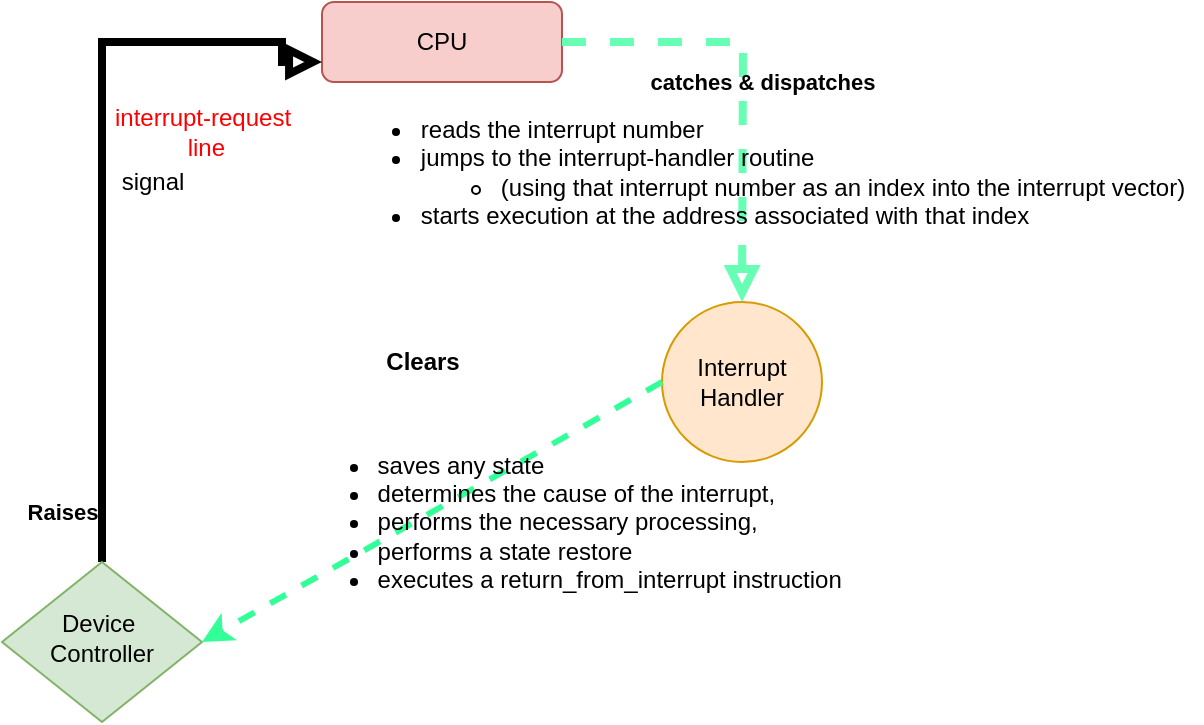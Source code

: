 <mxfile version="16.1.2" type="github">
  <diagram id="C5RBs43oDa-KdzZeNtuy" name="Page-1">
    <mxGraphModel dx="765" dy="457" grid="1" gridSize="10" guides="1" tooltips="1" connect="1" arrows="1" fold="1" page="1" pageScale="1" pageWidth="827" pageHeight="1169" math="0" shadow="0">
      <root>
        <mxCell id="WIyWlLk6GJQsqaUBKTNV-0" />
        <mxCell id="WIyWlLk6GJQsqaUBKTNV-1" parent="WIyWlLk6GJQsqaUBKTNV-0" />
        <mxCell id="WIyWlLk6GJQsqaUBKTNV-3" value="CPU" style="rounded=1;whiteSpace=wrap;html=1;fontSize=12;glass=0;strokeWidth=1;shadow=0;fillColor=#f8cecc;strokeColor=#b85450;" parent="WIyWlLk6GJQsqaUBKTNV-1" vertex="1">
          <mxGeometry x="330" y="110" width="120" height="40" as="geometry" />
        </mxCell>
        <mxCell id="WIyWlLk6GJQsqaUBKTNV-5" value="&lt;b&gt;Raises&lt;/b&gt;" style="edgeStyle=orthogonalEdgeStyle;rounded=0;html=1;jettySize=auto;orthogonalLoop=1;fontSize=11;endArrow=block;endFill=0;endSize=8;strokeWidth=4;shadow=0;labelBackgroundColor=none;entryX=0;entryY=0.75;entryDx=0;entryDy=0;" parent="WIyWlLk6GJQsqaUBKTNV-1" source="WIyWlLk6GJQsqaUBKTNV-6" target="WIyWlLk6GJQsqaUBKTNV-3" edge="1">
          <mxGeometry x="-0.867" y="20" relative="1" as="geometry">
            <mxPoint as="offset" />
            <mxPoint x="320" y="210" as="targetPoint" />
            <Array as="points">
              <mxPoint x="220" y="130" />
              <mxPoint x="310" y="130" />
              <mxPoint x="310" y="140" />
            </Array>
          </mxGeometry>
        </mxCell>
        <mxCell id="WIyWlLk6GJQsqaUBKTNV-6" value="Device&amp;nbsp;&lt;br&gt;Controller" style="rhombus;whiteSpace=wrap;html=1;shadow=0;fontFamily=Helvetica;fontSize=12;align=center;strokeWidth=1;spacing=6;spacingTop=-4;fillColor=#d5e8d4;strokeColor=#82b366;" parent="WIyWlLk6GJQsqaUBKTNV-1" vertex="1">
          <mxGeometry x="170" y="390" width="100" height="80" as="geometry" />
        </mxCell>
        <mxCell id="NZ3Rw7nmTvbq9uv955yS-0" value="Interrupt&lt;br&gt;Handler" style="ellipse;whiteSpace=wrap;html=1;aspect=fixed;fillColor=#ffe6cc;strokeColor=#d79b00;" vertex="1" parent="WIyWlLk6GJQsqaUBKTNV-1">
          <mxGeometry x="500" y="260" width="80" height="80" as="geometry" />
        </mxCell>
        <mxCell id="NZ3Rw7nmTvbq9uv955yS-2" value="&lt;b&gt;catches &amp;amp; dispatches&lt;/b&gt;" style="edgeStyle=orthogonalEdgeStyle;rounded=0;html=1;jettySize=auto;orthogonalLoop=1;fontSize=11;endArrow=block;endFill=0;endSize=8;strokeWidth=4;shadow=0;labelBackgroundColor=none;exitX=1;exitY=0.5;exitDx=0;exitDy=0;dashed=1;strokeColor=#66FFB3;" edge="1" parent="WIyWlLk6GJQsqaUBKTNV-1" source="WIyWlLk6GJQsqaUBKTNV-3">
          <mxGeometry y="10" relative="1" as="geometry">
            <mxPoint as="offset" />
            <mxPoint x="450" y="280" as="sourcePoint" />
            <mxPoint x="540" y="260" as="targetPoint" />
          </mxGeometry>
        </mxCell>
        <mxCell id="NZ3Rw7nmTvbq9uv955yS-3" value="" style="endArrow=classic;html=1;rounded=0;exitX=0;exitY=0.5;exitDx=0;exitDy=0;entryX=1;entryY=0.5;entryDx=0;entryDy=0;dashed=1;strokeWidth=3;strokeColor=#33FF99;" edge="1" parent="WIyWlLk6GJQsqaUBKTNV-1" source="NZ3Rw7nmTvbq9uv955yS-0" target="WIyWlLk6GJQsqaUBKTNV-6">
          <mxGeometry width="50" height="50" relative="1" as="geometry">
            <mxPoint x="370" y="320" as="sourcePoint" />
            <mxPoint x="420" y="270" as="targetPoint" />
          </mxGeometry>
        </mxCell>
        <mxCell id="NZ3Rw7nmTvbq9uv955yS-4" value="&lt;b&gt;Clears&lt;/b&gt;" style="text;html=1;align=center;verticalAlign=middle;resizable=0;points=[];autosize=1;strokeColor=none;fillColor=none;" vertex="1" parent="WIyWlLk6GJQsqaUBKTNV-1">
          <mxGeometry x="355" y="280" width="50" height="20" as="geometry" />
        </mxCell>
        <mxCell id="NZ3Rw7nmTvbq9uv955yS-5" value="&lt;ul&gt;&lt;li style=&quot;text-align: left&quot;&gt;saves any state&amp;nbsp;&lt;/li&gt;&lt;li style=&quot;text-align: left&quot;&gt;&lt;span style=&quot;text-align: center&quot;&gt;determines the cause of the interrupt,&amp;nbsp;&lt;/span&gt;&lt;/li&gt;&lt;li style=&quot;text-align: left&quot;&gt;&lt;span style=&quot;text-align: center&quot;&gt;performs the necessary&amp;nbsp;&lt;/span&gt;&lt;span style=&quot;text-align: center&quot;&gt;processing,&amp;nbsp;&lt;/span&gt;&lt;/li&gt;&lt;li style=&quot;text-align: left&quot;&gt;&lt;span style=&quot;text-align: center&quot;&gt;performs a state restore&lt;/span&gt;&lt;/li&gt;&lt;li style=&quot;text-align: left&quot;&gt;&lt;span style=&quot;text-align: center&quot;&gt;executes a return_from_interrupt&amp;nbsp;&lt;/span&gt;&lt;span style=&quot;text-align: center&quot;&gt;instruction&amp;nbsp;&lt;/span&gt;&lt;/li&gt;&lt;/ul&gt;" style="text;html=1;align=center;verticalAlign=middle;resizable=0;points=[];autosize=1;strokeColor=none;fillColor=none;" vertex="1" parent="WIyWlLk6GJQsqaUBKTNV-1">
          <mxGeometry x="310" y="320" width="290" height="100" as="geometry" />
        </mxCell>
        <mxCell id="NZ3Rw7nmTvbq9uv955yS-6" value="&lt;ul&gt;&lt;li style=&quot;text-align: left&quot;&gt;reads the interrupt number&lt;/li&gt;&lt;li style=&quot;text-align: left&quot;&gt;jumps to the&amp;nbsp;&lt;span style=&quot;text-align: center&quot;&gt;interrupt-handler routine&amp;nbsp;&lt;/span&gt;&lt;/li&gt;&lt;ul&gt;&lt;li style=&quot;text-align: left&quot;&gt;(using that interrupt number as an index into the interrupt vector)&lt;/li&gt;&lt;/ul&gt;&lt;li style=&quot;text-align: left&quot;&gt;starts execution at the address associated with that index&lt;/li&gt;&lt;/ul&gt;" style="text;html=1;align=center;verticalAlign=middle;resizable=0;points=[];autosize=1;strokeColor=none;fillColor=none;" vertex="1" parent="WIyWlLk6GJQsqaUBKTNV-1">
          <mxGeometry x="330" y="150" width="440" height="90" as="geometry" />
        </mxCell>
        <mxCell id="NZ3Rw7nmTvbq9uv955yS-8" value="&lt;font color=&quot;#ff0000&quot;&gt;interrupt-request&lt;br&gt;&amp;nbsp;line&lt;/font&gt;" style="text;html=1;align=center;verticalAlign=middle;resizable=0;points=[];autosize=1;strokeColor=none;fillColor=none;rotation=0;" vertex="1" parent="WIyWlLk6GJQsqaUBKTNV-1">
          <mxGeometry x="220" y="160" width="100" height="30" as="geometry" />
        </mxCell>
        <mxCell id="NZ3Rw7nmTvbq9uv955yS-13" value="&lt;font color=&quot;#000000&quot;&gt;signal&lt;/font&gt;" style="text;html=1;align=center;verticalAlign=middle;resizable=0;points=[];autosize=1;strokeColor=none;fillColor=none;fontColor=#FF0000;" vertex="1" parent="WIyWlLk6GJQsqaUBKTNV-1">
          <mxGeometry x="220" y="190" width="50" height="20" as="geometry" />
        </mxCell>
      </root>
    </mxGraphModel>
  </diagram>
</mxfile>
